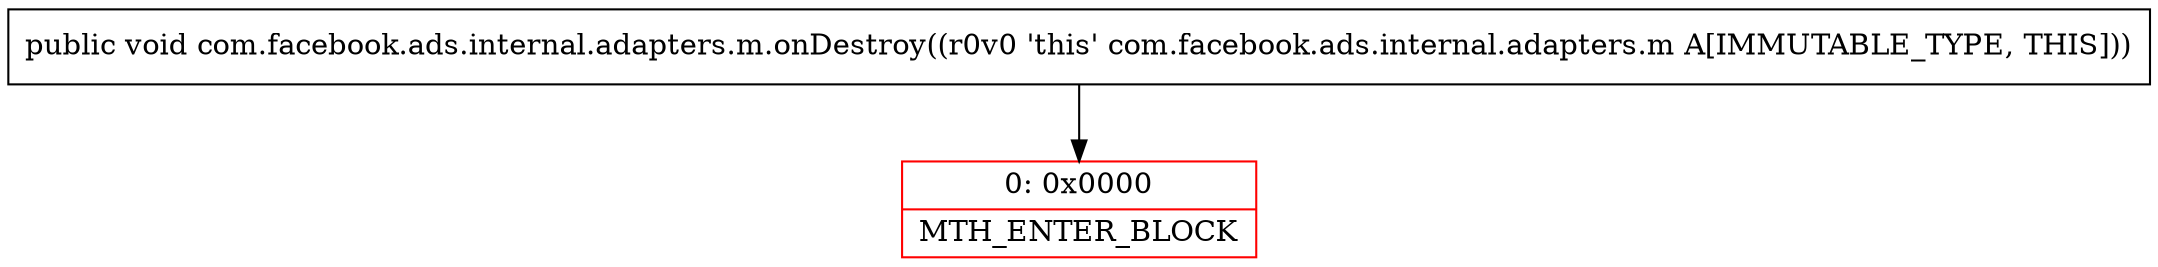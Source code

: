 digraph "CFG forcom.facebook.ads.internal.adapters.m.onDestroy()V" {
subgraph cluster_Region_1560500529 {
label = "R(0)";
node [shape=record,color=blue];
}
Node_0 [shape=record,color=red,label="{0\:\ 0x0000|MTH_ENTER_BLOCK\l}"];
MethodNode[shape=record,label="{public void com.facebook.ads.internal.adapters.m.onDestroy((r0v0 'this' com.facebook.ads.internal.adapters.m A[IMMUTABLE_TYPE, THIS])) }"];
MethodNode -> Node_0;
}

